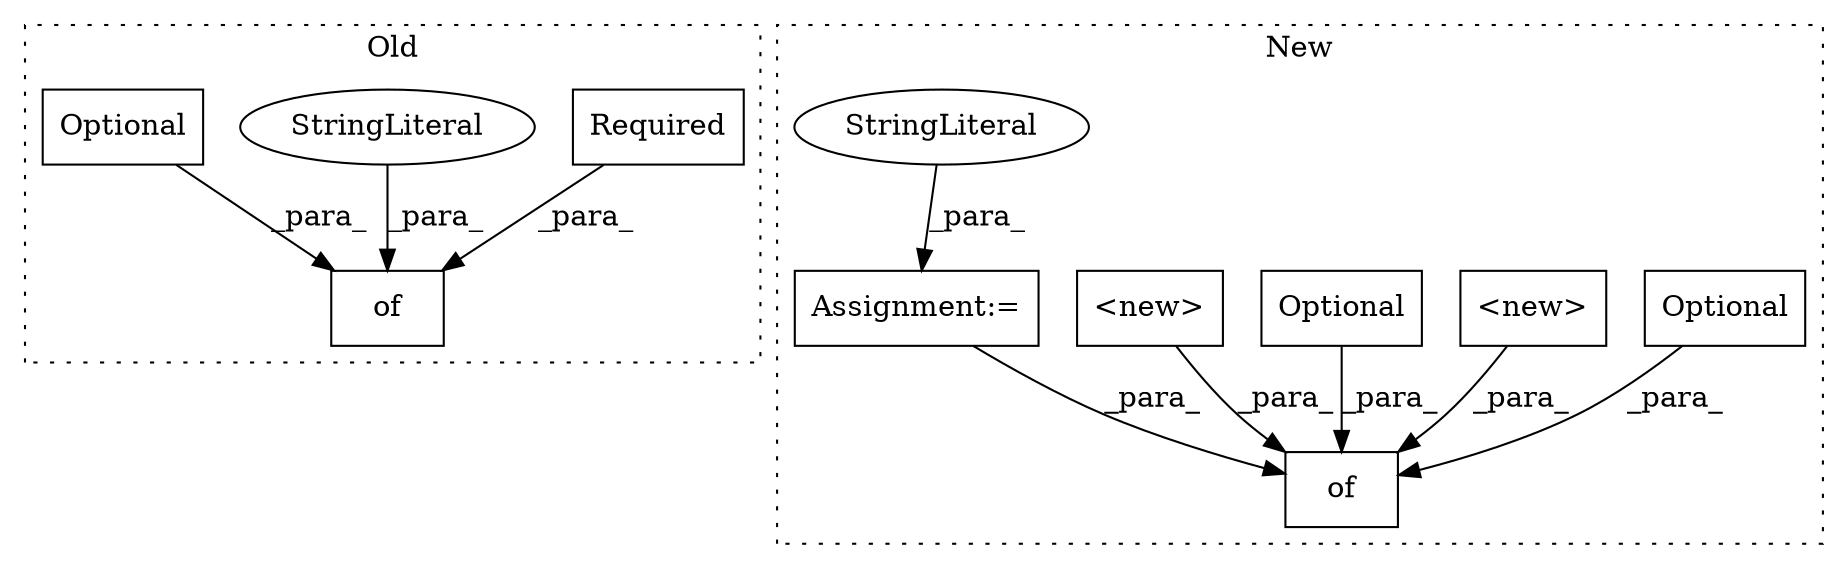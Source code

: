 digraph G {
subgraph cluster0 {
1 [label="Required" a="32" s="703,720" l="9,1" shape="box"];
5 [label="of" a="32" s="671,918" l="3,1" shape="box"];
6 [label="StringLiteral" a="45" s="674" l="10" shape="ellipse"];
9 [label="Optional" a="32" s="748,790" l="9,1" shape="box"];
label = "Old";
style="dotted";
}
subgraph cluster1 {
2 [label="Optional" a="32" s="1227,1270" l="9,1" shape="box"];
3 [label="of" a="32" s="1046,1330" l="3,1" shape="box"];
4 [label="<new>" a="14" s="935" l="58" shape="box"];
7 [label="Optional" a="32" s="1108,1161" l="9,1" shape="box"];
8 [label="<new>" a="14" s="777" l="15" shape="box"];
10 [label="Assignment:=" a="7" s="493" l="1" shape="box"];
11 [label="StringLiteral" a="45" s="494" l="11" shape="ellipse"];
label = "New";
style="dotted";
}
1 -> 5 [label="_para_"];
2 -> 3 [label="_para_"];
4 -> 3 [label="_para_"];
6 -> 5 [label="_para_"];
7 -> 3 [label="_para_"];
8 -> 3 [label="_para_"];
9 -> 5 [label="_para_"];
10 -> 3 [label="_para_"];
11 -> 10 [label="_para_"];
}